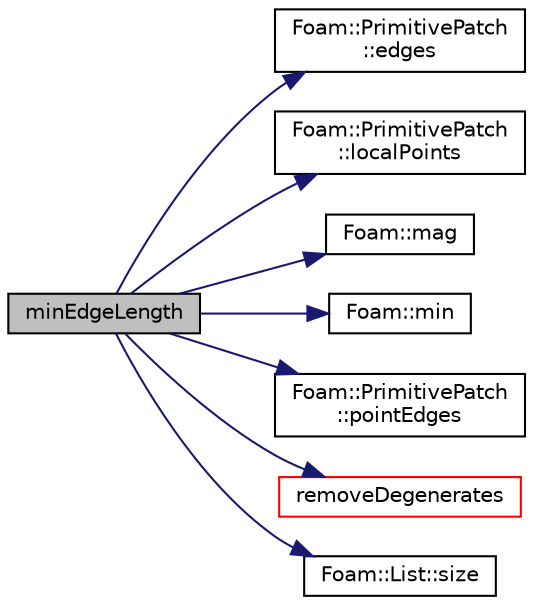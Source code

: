 digraph "minEdgeLength"
{
  bgcolor="transparent";
  edge [fontname="Helvetica",fontsize="10",labelfontname="Helvetica",labelfontsize="10"];
  node [fontname="Helvetica",fontsize="10",shape=record];
  rankdir="LR";
  Node13 [label="minEdgeLength",height=0.2,width=0.4,color="black", fillcolor="grey75", style="filled", fontcolor="black"];
  Node13 -> Node14 [color="midnightblue",fontsize="10",style="solid",fontname="Helvetica"];
  Node14 [label="Foam::PrimitivePatch\l::edges",height=0.2,width=0.4,color="black",URL="$a28693.html#a21d764179912ddda5c6f95193c289846",tooltip="Return list of edges, address into LOCAL point list. "];
  Node13 -> Node15 [color="midnightblue",fontsize="10",style="solid",fontname="Helvetica"];
  Node15 [label="Foam::PrimitivePatch\l::localPoints",height=0.2,width=0.4,color="black",URL="$a28693.html#aca6c65ee2831bb6795149af7635640a2",tooltip="Return pointField of points in patch. "];
  Node13 -> Node16 [color="midnightblue",fontsize="10",style="solid",fontname="Helvetica"];
  Node16 [label="Foam::mag",height=0.2,width=0.4,color="black",URL="$a21851.html#a929da2a3fdcf3dacbbe0487d3a330dae"];
  Node13 -> Node17 [color="midnightblue",fontsize="10",style="solid",fontname="Helvetica"];
  Node17 [label="Foam::min",height=0.2,width=0.4,color="black",URL="$a21851.html#a253e112ad2d56d96230ff39ea7f442dc"];
  Node13 -> Node18 [color="midnightblue",fontsize="10",style="solid",fontname="Helvetica"];
  Node18 [label="Foam::PrimitivePatch\l::pointEdges",height=0.2,width=0.4,color="black",URL="$a28693.html#a219060536b044c749e6178283665d632",tooltip="Return point-edge addressing. "];
  Node13 -> Node19 [color="midnightblue",fontsize="10",style="solid",fontname="Helvetica"];
  Node19 [label="removeDegenerates",height=0.2,width=0.4,color="red",URL="$a26633.html#ad0d81f63bedf7adf479d3512ac49ae21",tooltip="Resolve ties. Shuffles points so all edge - face intersections. "];
  Node13 -> Node76 [color="midnightblue",fontsize="10",style="solid",fontname="Helvetica"];
  Node76 [label="Foam::List::size",height=0.2,width=0.4,color="black",URL="$a26833.html#a8a5f6fa29bd4b500caf186f60245b384",tooltip="Override size to be inconsistent with allocated storage. "];
}
